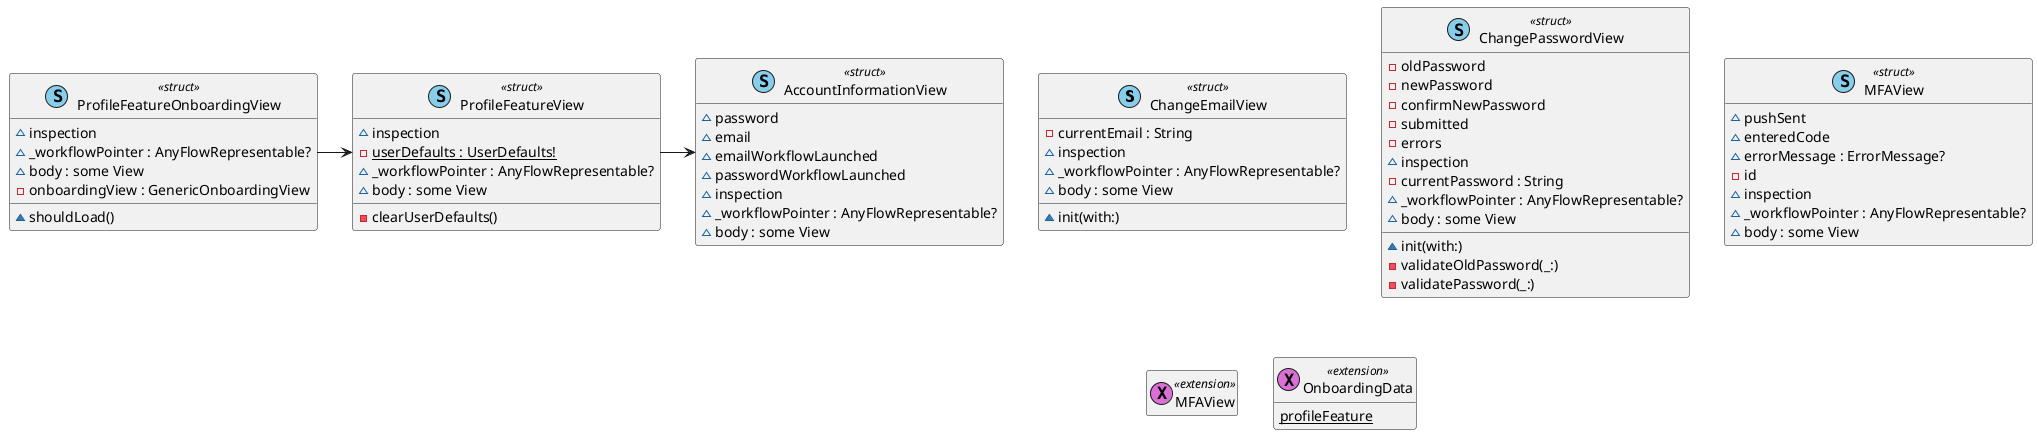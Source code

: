 @startuml
' STYLE START
hide empty members
skinparam shadowing false
' STYLE END


class "ChangeEmailView" as ChangeEmailView << (S, SkyBlue) struct >> { 
  -currentEmail : String
  ~inspection
  ~_workflowPointer : AnyFlowRepresentable?
  ~init(with:)
  ~body : some View 
}
class "ChangePasswordView" as ChangePasswordView << (S, SkyBlue) struct >> { 
  -oldPassword
  -newPassword
  -confirmNewPassword
  -submitted
  -errors
  ~inspection
  -currentPassword : String
  ~_workflowPointer : AnyFlowRepresentable?
  ~init(with:)
  ~body : some View
  -validateOldPassword(_:)
  -validatePassword(_:) 
}
class "MFAView" as MFAView << (S, SkyBlue) struct >> { 
  ~pushSent
  ~enteredCode
  ~errorMessage : ErrorMessage?
  -id
  ~inspection
  ~_workflowPointer : AnyFlowRepresentable?
  ~body : some View 
}
class "MFAView" as MFAView0 << (X, Orchid) extension >> {  
}
class "ProfileFeatureView" as ProfileFeatureView << (S, SkyBlue) struct >> { 
  ~inspection
  -{static} userDefaults : UserDefaults!
  ~_workflowPointer : AnyFlowRepresentable?
  ~body : some View
  -clearUserDefaults() 
}
class "AccountInformationView" as AccountInformationView << (S, SkyBlue) struct >> { 
  ~password
  ~email
  ~emailWorkflowLaunched
  ~passwordWorkflowLaunched
  ~inspection
  ~_workflowPointer : AnyFlowRepresentable?
  ~body : some View 
}
class "ProfileFeatureOnboardingView" as ProfileFeatureOnboardingView << (S, SkyBlue) struct >> { 
  ~inspection
  ~_workflowPointer : AnyFlowRepresentable?
  ~body : some View
  -onboardingView : GenericOnboardingView
  ~shouldLoad() 
}
class "OnboardingData" as OnboardingData << (X, Orchid) extension >> { 
  {static} profileFeature 
}
' FlowRepresentable <|-- ChangeEmailView : inherits
' FlowRepresentable <|-- ChangePasswordView : inherits
' PassthroughFlowRepresentable <|-- MFAView : inherits
' FlowRepresentable <|-- ProfileFeatureView : inherits
' FlowRepresentable <|-- AccountInformationView : inherits
' PassthroughFlowRepresentable <|-- ProfileFeatureOnboardingView : inherits

ProfileFeatureOnboardingView -> ProfileFeatureView
ProfileFeatureView -> AccountInformationView
@enduml